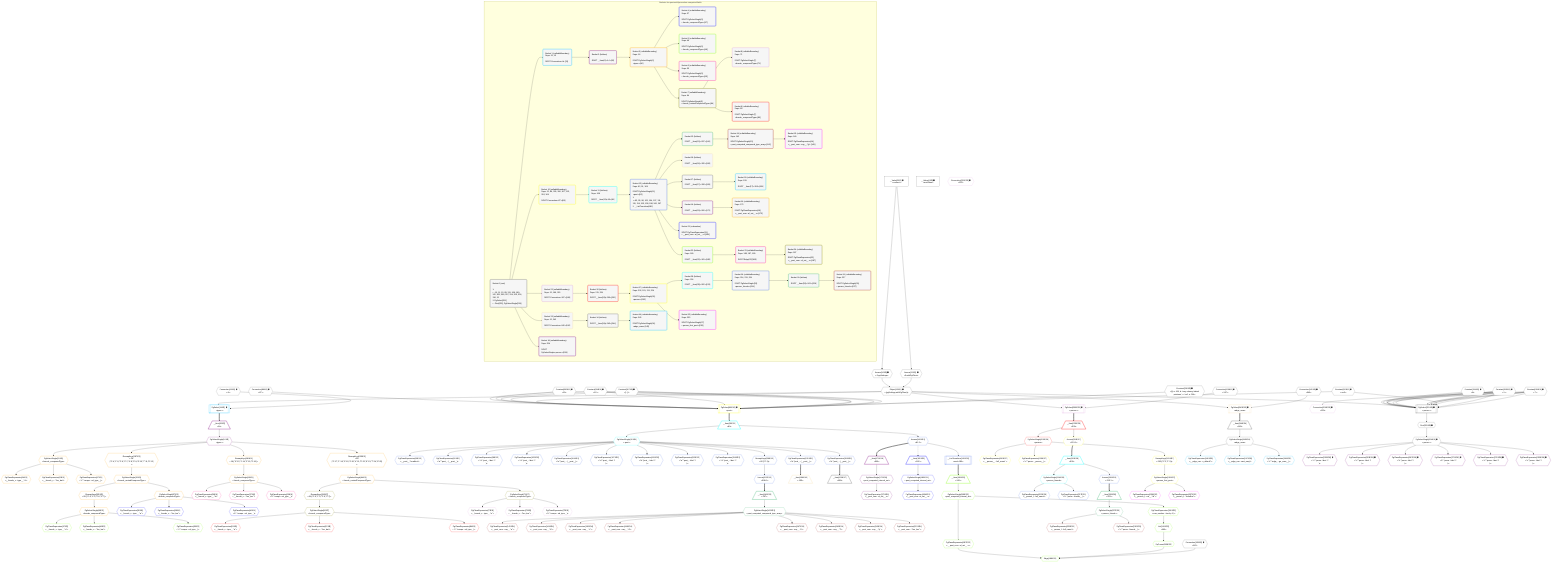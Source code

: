 %%{init: {'themeVariables': { 'fontSize': '12px'}}}%%
graph TD
    classDef path fill:#eee,stroke:#000,color:#000
    classDef plan fill:#fff,stroke-width:1px,color:#000
    classDef itemplan fill:#fff,stroke-width:2px,color:#000
    classDef unbatchedplan fill:#dff,stroke-width:1px,color:#000
    classDef sideeffectplan fill:#fcc,stroke-width:2px,color:#000
    classDef bucket fill:#f6f6f6,color:#000,stroke-width:2px,text-align:left


    %% plan dependencies
    PgSelect251[["PgSelect[251∈0] ➊<br />ᐸpersonᐳ"]]:::plan
    Object12{{"Object[12∈0] ➊<br />ᐸ{pgSettings,withPgClient}ᐳ"}}:::plan
    Constant315{{"Constant[315∈0] ➊<br />ᐸ1ᐳ"}}:::plan
    Constant316{{"Constant[316∈0] ➊<br />ᐸ7ᐳ"}}:::plan
    Constant314{{"Constant[314∈0] ➊<br />ᐸ8ᐳ"}}:::plan
    Constant113{{"Constant[113∈0] ➊<br />ᐸnullᐳ"}}:::plan
    Object12 & Constant315 & Constant315 & Constant316 & Constant315 & Constant314 & Constant316 & Constant315 & Constant316 & Constant315 & Constant316 & Constant315 & Constant113 & Constant316 & Constant315 & Constant316 --> PgSelect251
    Access10{{"Access[10∈0] ➊<br />ᐸ2.pgSettingsᐳ"}}:::plan
    Access11{{"Access[11∈0] ➊<br />ᐸ2.withPgClientᐳ"}}:::plan
    Access10 & Access11 --> Object12
    __Value2["__Value[2∈0] ➊<br />ᐸcontextᐳ"]:::plan
    __Value2 --> Access10
    __Value2 --> Access11
    First253{{"First[253∈0] ➊"}}:::plan
    PgSelect251 --> First253
    PgSelectSingle254{{"PgSelectSingle[254∈0] ➊<br />ᐸpersonᐳ"}}:::plan
    First253 --> PgSelectSingle254
    __Value4["__Value[4∈0] ➊<br />ᐸrootValueᐳ"]:::plan
    Connection13{{"Connection[13∈0] ➊<br />ᐸ9ᐳ"}}:::plan
    Connection89{{"Connection[89∈0] ➊<br />ᐸ87ᐳ"}}:::plan
    Connection169{{"Connection[169∈0] ➊<br />ᐸ167ᐳ"}}:::plan
    Connection199{{"Connection[199∈0] ➊<br />ᐸ197ᐳ"}}:::plan
    Connection242{{"Connection[242∈0] ➊<br />ᐸ240ᐳ"}}:::plan
    Constant305{{"Constant[305∈0] ➊<br />ᐸ15ᐳ"}}:::plan
    Constant306{{"Constant[306∈0] ➊<br />ᐸ20ᐳ"}}:::plan
    Constant307{{"Constant[307∈0] ➊<br />ᐸ'[...]'ᐳ"}}:::plan
    Constant318{{"Constant[318∈0] ➊<br />ᐸ§{ a: 419, b: 'easy cheesy baked potatoes', c: 'red', e: 'BAᐳ"}}:::plan
    PgSelect14[["PgSelect[14∈1] ➊<br />ᐸtypesᐳ"]]:::plan
    Object12 & Connection13 --> PgSelect14
    __Item15[/"__Item[15∈2]<br />ᐸ14ᐳ"\]:::itemplan
    PgSelect14 ==> __Item15
    PgSelectSingle16{{"PgSelectSingle[16∈2]<br />ᐸtypesᐳ"}}:::plan
    __Item15 --> PgSelectSingle16
    PgSelectSingle23{{"PgSelectSingle[23∈3]<br />ᐸfrmcdc_compoundTypeᐳ"}}:::plan
    PgSelectSingle16 --> PgSelectSingle23
    PgClassExpression24{{"PgClassExpression[24∈3]<br />ᐸ__frmcdc_c...type__.”a”ᐳ"}}:::plan
    PgSelectSingle23 --> PgClassExpression24
    PgClassExpression25{{"PgClassExpression[25∈3]<br />ᐸ__frmcdc_c....”foo_bar”ᐳ"}}:::plan
    PgSelectSingle23 --> PgClassExpression25
    PgClassExpression27{{"PgClassExpression[27∈3]<br />ᐸ”c”.”compo...nd_type__)ᐳ"}}:::plan
    PgSelectSingle23 --> PgClassExpression27
    PgSelectSingle32{{"PgSelectSingle[32∈3]<br />ᐸfrmcdc_nestedCompoundTypeᐳ"}}:::plan
    RemapKeys287{{"RemapKeys[287∈3]<br />ᐸ16:{”0”:4,”1”:5,”2”:6,”3”:7,”4”:8,”5”:9,”6”:10,”7”:11,”8”:12}ᐳ"}}:::plan
    RemapKeys287 --> PgSelectSingle32
    PgSelectSingle37{{"PgSelectSingle[37∈3]<br />ᐸfrmcdc_compoundTypeᐳ"}}:::plan
    PgSelectSingle32 --> PgSelectSingle37
    PgSelectSingle46{{"PgSelectSingle[46∈3]<br />ᐸfrmcdc_compoundTypeᐳ"}}:::plan
    RemapKeys285{{"RemapKeys[285∈3]<br />ᐸ32:{”0”:4,”1”:5,”2”:6,”3”:7}ᐳ"}}:::plan
    RemapKeys285 --> PgSelectSingle46
    PgSelectSingle55{{"PgSelectSingle[55∈3]<br />ᐸfrmcdc_compoundTypeᐳ"}}:::plan
    RemapKeys289{{"RemapKeys[289∈3]<br />ᐸ16:{”0”:13,”1”:14,”2”:15,”3”:16}ᐳ"}}:::plan
    RemapKeys289 --> PgSelectSingle55
    PgSelectSingle64{{"PgSelectSingle[64∈3]<br />ᐸfrmcdc_nestedCompoundTypeᐳ"}}:::plan
    RemapKeys295{{"RemapKeys[295∈3]<br />ᐸ16:{”0”:17,”1”:18,”2”:19,”3”:20,”4”:21,”5”:22,”6”:23,”7”:24,”8”:25}ᐳ"}}:::plan
    RemapKeys295 --> PgSelectSingle64
    PgSelectSingle32 --> RemapKeys285
    PgSelectSingle16 --> RemapKeys287
    PgSelectSingle16 --> RemapKeys289
    PgSelectSingle16 --> RemapKeys295
    PgClassExpression38{{"PgClassExpression[38∈4]<br />ᐸ__frmcdc_c...type__.”a”ᐳ"}}:::plan
    PgSelectSingle37 --> PgClassExpression38
    PgClassExpression39{{"PgClassExpression[39∈4]<br />ᐸ__frmcdc_c....”foo_bar”ᐳ"}}:::plan
    PgSelectSingle37 --> PgClassExpression39
    PgClassExpression41{{"PgClassExpression[41∈4]<br />ᐸ”c”.”compo...nd_type__)ᐳ"}}:::plan
    PgSelectSingle37 --> PgClassExpression41
    PgClassExpression47{{"PgClassExpression[47∈5]<br />ᐸ__frmcdc_c...type__.”a”ᐳ"}}:::plan
    PgSelectSingle46 --> PgClassExpression47
    PgClassExpression48{{"PgClassExpression[48∈5]<br />ᐸ__frmcdc_c....”foo_bar”ᐳ"}}:::plan
    PgSelectSingle46 --> PgClassExpression48
    PgClassExpression50{{"PgClassExpression[50∈5]<br />ᐸ”c”.”compo...nd_type__)ᐳ"}}:::plan
    PgSelectSingle46 --> PgClassExpression50
    PgClassExpression56{{"PgClassExpression[56∈6]<br />ᐸ__frmcdc_c...type__.”a”ᐳ"}}:::plan
    PgSelectSingle55 --> PgClassExpression56
    PgClassExpression57{{"PgClassExpression[57∈6]<br />ᐸ__frmcdc_c....”foo_bar”ᐳ"}}:::plan
    PgSelectSingle55 --> PgClassExpression57
    PgClassExpression59{{"PgClassExpression[59∈6]<br />ᐸ”c”.”compo...nd_type__)ᐳ"}}:::plan
    PgSelectSingle55 --> PgClassExpression59
    PgSelectSingle71{{"PgSelectSingle[71∈7]<br />ᐸfrmcdc_compoundTypeᐳ"}}:::plan
    PgSelectSingle64 --> PgSelectSingle71
    PgSelectSingle80{{"PgSelectSingle[80∈7]<br />ᐸfrmcdc_compoundTypeᐳ"}}:::plan
    RemapKeys293{{"RemapKeys[293∈7]<br />ᐸ64:{”0”:4,”1”:5,”2”:6,”3”:7}ᐳ"}}:::plan
    RemapKeys293 --> PgSelectSingle80
    PgSelectSingle64 --> RemapKeys293
    PgClassExpression72{{"PgClassExpression[72∈8]<br />ᐸ__frmcdc_c...type__.”a”ᐳ"}}:::plan
    PgSelectSingle71 --> PgClassExpression72
    PgClassExpression73{{"PgClassExpression[73∈8]<br />ᐸ__frmcdc_c....”foo_bar”ᐳ"}}:::plan
    PgSelectSingle71 --> PgClassExpression73
    PgClassExpression75{{"PgClassExpression[75∈8]<br />ᐸ”c”.”compo...nd_type__)ᐳ"}}:::plan
    PgSelectSingle71 --> PgClassExpression75
    PgClassExpression81{{"PgClassExpression[81∈9]<br />ᐸ__frmcdc_c...type__.”a”ᐳ"}}:::plan
    PgSelectSingle80 --> PgClassExpression81
    PgClassExpression82{{"PgClassExpression[82∈9]<br />ᐸ__frmcdc_c....”foo_bar”ᐳ"}}:::plan
    PgSelectSingle80 --> PgClassExpression82
    PgClassExpression84{{"PgClassExpression[84∈9]<br />ᐸ”c”.”compo...nd_type__)ᐳ"}}:::plan
    PgSelectSingle80 --> PgClassExpression84
    PgSelect90[["PgSelect[90∈10] ➊<br />ᐸpostᐳ"]]:::plan
    Object12 & Connection89 & Constant305 & Constant306 & Constant307 & Constant305 & Constant306 & Constant307 & Constant305 & Constant113 & Constant306 & Constant307 & Constant318 --> PgSelect90
    __Item91[/"__Item[91∈11]<br />ᐸ90ᐳ"\]:::itemplan
    PgSelect90 ==> __Item91
    PgSelectSingle92{{"PgSelectSingle[92∈11]<br />ᐸpostᐳ"}}:::plan
    __Item91 --> PgSelectSingle92
    PgClassExpression93{{"PgClassExpression[93∈12]<br />ᐸ__post__.”headline”ᐳ"}}:::plan
    PgSelectSingle92 --> PgClassExpression93
    PgClassExpression95{{"PgClassExpression[95∈12]<br />ᐸ”a”.”post_...(__post__)ᐳ"}}:::plan
    PgSelectSingle92 --> PgClassExpression95
    PgClassExpression98{{"PgClassExpression[98∈12]<br />ᐸ”a”.”post_...lder! */<br />)ᐳ"}}:::plan
    PgSelectSingle92 --> PgClassExpression98
    PgClassExpression102{{"PgClassExpression[102∈12]<br />ᐸ”a”.”post_...lder! */<br />)ᐳ"}}:::plan
    PgSelectSingle92 --> PgClassExpression102
    PgClassExpression104{{"PgClassExpression[104∈12]<br />ᐸ”a”.”post_...(__post__)ᐳ"}}:::plan
    PgSelectSingle92 --> PgClassExpression104
    PgClassExpression107{{"PgClassExpression[107∈12]<br />ᐸ”a”.”post_...lder! */<br />)ᐳ"}}:::plan
    PgSelectSingle92 --> PgClassExpression107
    PgClassExpression111{{"PgClassExpression[111∈12]<br />ᐸ”a”.”post_...lder! */<br />)ᐳ"}}:::plan
    PgSelectSingle92 --> PgClassExpression111
    PgClassExpression115{{"PgClassExpression[115∈12]<br />ᐸ”a”.”post_...lder! */<br />)ᐳ"}}:::plan
    PgSelectSingle92 --> PgClassExpression115
    PgClassExpression119{{"PgClassExpression[119∈12]<br />ᐸ”a”.”post_...lder! */<br />)ᐳ"}}:::plan
    PgSelectSingle92 --> PgClassExpression119
    PgClassExpression155{{"PgClassExpression[155∈12]<br />ᐸ”a”.”post_...(__post__)ᐳ"}}:::plan
    PgSelectSingle92 --> PgClassExpression155
    PgClassExpression158{{"PgClassExpression[158∈12]<br />ᐸ”a”.”post_...(__post__)ᐳ"}}:::plan
    PgSelectSingle92 --> PgClassExpression158
    __ListTransform181[["__ListTransform[181∈12]<br />ᐸeach:180ᐳ"]]:::plan
    Access300{{"Access[300∈12]<br />ᐸ91.2ᐳ"}}:::plan
    Access300 --> __ListTransform181
    Access297{{"Access[297∈12]<br />ᐸ298.0ᐳ"}}:::plan
    RemapKeys298{{"RemapKeys[298∈12]<br />ᐸ92:{”0”:1}ᐳ"}}:::plan
    RemapKeys298 --> Access297
    PgSelectSingle92 --> RemapKeys298
    __Item91 --> Access300
    __Item141[/"__Item[141∈13]<br />ᐸ297ᐳ"\]:::itemplan
    Access297 ==> __Item141
    PgSelectSingle142{{"PgSelectSingle[142∈13]<br />ᐸpost_computed_compound_type_arrayᐳ"}}:::plan
    __Item141 --> PgSelectSingle142
    PgClassExpression143{{"PgClassExpression[143∈14]<br />ᐸ__post_com...rray__.”a”ᐳ"}}:::plan
    PgSelectSingle142 --> PgClassExpression143
    PgClassExpression144{{"PgClassExpression[144∈14]<br />ᐸ__post_com...rray__.”b”ᐳ"}}:::plan
    PgSelectSingle142 --> PgClassExpression144
    PgClassExpression145{{"PgClassExpression[145∈14]<br />ᐸ__post_com...rray__.”c”ᐳ"}}:::plan
    PgSelectSingle142 --> PgClassExpression145
    PgClassExpression146{{"PgClassExpression[146∈14]<br />ᐸ__post_com...rray__.”d”ᐳ"}}:::plan
    PgSelectSingle142 --> PgClassExpression146
    PgClassExpression147{{"PgClassExpression[147∈14]<br />ᐸ__post_com...rray__.”e”ᐳ"}}:::plan
    PgSelectSingle142 --> PgClassExpression147
    PgClassExpression148{{"PgClassExpression[148∈14]<br />ᐸ__post_com...rray__.”f”ᐳ"}}:::plan
    PgSelectSingle142 --> PgClassExpression148
    PgClassExpression149{{"PgClassExpression[149∈14]<br />ᐸ__post_com...rray__.”g”ᐳ"}}:::plan
    PgSelectSingle142 --> PgClassExpression149
    PgClassExpression153{{"PgClassExpression[153∈14]<br />ᐸ__post_com....”foo_bar”ᐳ"}}:::plan
    PgSelectSingle142 --> PgClassExpression153
    __Item156[/"__Item[156∈16]<br />ᐸ155ᐳ"\]:::itemplan
    PgClassExpression155 ==> __Item156
    __Item159[/"__Item[159∈17]<br />ᐸ158ᐳ"\]:::itemplan
    PgClassExpression158 ==> __Item159
    __Item171[/"__Item[171∈19]<br />ᐸ300ᐳ"\]:::itemplan
    Access300 ==> __Item171
    PgSelectSingle172{{"PgSelectSingle[172∈19]<br />ᐸpost_computed_interval_setᐳ"}}:::plan
    __Item171 --> PgSelectSingle172
    PgClassExpression173{{"PgClassExpression[173∈19]<br />ᐸ__post_com...al_set__.vᐳ"}}:::plan
    PgSelectSingle172 --> PgClassExpression173
    __Item182[/"__Item[182∈21]<br />ᐸ300ᐳ"\]:::itemplan
    Access300 -.-> __Item182
    PgSelectSingle183{{"PgSelectSingle[183∈21]<br />ᐸpost_computed_interval_setᐳ"}}:::plan
    __Item182 --> PgSelectSingle183
    PgClassExpression184{{"PgClassExpression[184∈21]<br />ᐸ__post_com...al_set__.vᐳ"}}:::plan
    PgSelectSingle183 --> PgClassExpression184
    Edge188{{"Edge[188∈22]"}}:::plan
    PgClassExpression187{{"PgClassExpression[187∈22]<br />ᐸ__post_com...al_set__.vᐳ"}}:::plan
    PgCursor189{{"PgCursor[189∈22]"}}:::plan
    PgClassExpression187 & PgCursor189 & Connection169 --> Edge188
    __Item185[/"__Item[185∈22]<br />ᐸ181ᐳ"\]:::itemplan
    __ListTransform181 ==> __Item185
    PgSelectSingle186{{"PgSelectSingle[186∈22]<br />ᐸpost_computed_interval_setᐳ"}}:::plan
    __Item185 --> PgSelectSingle186
    PgSelectSingle186 --> PgClassExpression187
    List191{{"List[191∈22]<br />ᐸ190ᐳ"}}:::plan
    List191 --> PgCursor189
    PgClassExpression190{{"PgClassExpression[190∈22]<br />ᐸrow_number...tion by 1)ᐳ"}}:::plan
    PgSelectSingle186 --> PgClassExpression190
    PgClassExpression190 --> List191
    PgSelect200[["PgSelect[200∈25] ➊<br />ᐸpersonᐳ"]]:::plan
    Object12 & Connection199 --> PgSelect200
    Connection224{{"Connection[224∈25] ➊<br />ᐸ220ᐳ"}}:::plan
    Constant315 --> Connection224
    Connection211{{"Connection[211∈25] ➊<br />ᐸ207ᐳ"}}:::plan
    __Item201[/"__Item[201∈26]<br />ᐸ200ᐳ"\]:::itemplan
    PgSelect200 ==> __Item201
    PgSelectSingle202{{"PgSelectSingle[202∈26]<br />ᐸpersonᐳ"}}:::plan
    __Item201 --> PgSelectSingle202
    PgClassExpression203{{"PgClassExpression[203∈27]<br />ᐸ__person__...full_name”ᐳ"}}:::plan
    PgSelectSingle202 --> PgClassExpression203
    PgClassExpression205{{"PgClassExpression[205∈27]<br />ᐸ”c”.”perso..._person__)ᐳ"}}:::plan
    PgSelectSingle202 --> PgClassExpression205
    PgSelectSingle235{{"PgSelectSingle[235∈27]<br />ᐸperson_first_postᐳ"}}:::plan
    RemapKeys303{{"RemapKeys[303∈27]<br />ᐸ202:{”0”:2,”1”:3}ᐳ"}}:::plan
    RemapKeys303 --> PgSelectSingle235
    Access302{{"Access[302∈27]<br />ᐸ201.1ᐳ"}}:::plan
    __Item201 --> Access302
    PgSelectSingle202 --> RemapKeys303
    __Item213[/"__Item[213∈28]<br />ᐸ302ᐳ"\]:::itemplan
    Access302 ==> __Item213
    PgSelectSingle214{{"PgSelectSingle[214∈28]<br />ᐸperson_friendsᐳ"}}:::plan
    __Item213 --> PgSelectSingle214
    PgClassExpression215{{"PgClassExpression[215∈29]<br />ᐸ__person_f...full_name”ᐳ"}}:::plan
    PgSelectSingle214 --> PgClassExpression215
    PgClassExpression217{{"PgClassExpression[217∈29]<br />ᐸ”c”.”perso...friends__)ᐳ"}}:::plan
    PgSelectSingle214 --> PgClassExpression217
    Access301{{"Access[301∈29]<br />ᐸ213.1ᐳ"}}:::plan
    __Item213 --> Access301
    __Item226[/"__Item[226∈30]<br />ᐸ301ᐳ"\]:::itemplan
    Access301 ==> __Item226
    PgSelectSingle227{{"PgSelectSingle[227∈30]<br />ᐸperson_friendsᐳ"}}:::plan
    __Item226 --> PgSelectSingle227
    PgClassExpression228{{"PgClassExpression[228∈31]<br />ᐸ__person_f...full_name”ᐳ"}}:::plan
    PgSelectSingle227 --> PgClassExpression228
    PgClassExpression230{{"PgClassExpression[230∈31]<br />ᐸ”c”.”perso...friends__)ᐳ"}}:::plan
    PgSelectSingle227 --> PgClassExpression230
    PgClassExpression236{{"PgClassExpression[236∈32]<br />ᐸ__person_f...ost__.”id”ᐳ"}}:::plan
    PgSelectSingle235 --> PgClassExpression236
    PgClassExpression237{{"PgClassExpression[237∈32]<br />ᐸ__person_f...”headline”ᐳ"}}:::plan
    PgSelectSingle235 --> PgClassExpression237
    PgSelect243[["PgSelect[243∈33] ➊<br />ᐸedge_caseᐳ"]]:::plan
    Object12 & Connection242 --> PgSelect243
    __Item244[/"__Item[244∈34]<br />ᐸ243ᐳ"\]:::itemplan
    PgSelect243 ==> __Item244
    PgSelectSingle245{{"PgSelectSingle[245∈34]<br />ᐸedge_caseᐳ"}}:::plan
    __Item244 --> PgSelectSingle245
    PgClassExpression246{{"PgClassExpression[246∈35]<br />ᐸ__edge_cas...s_default”ᐳ"}}:::plan
    PgSelectSingle245 --> PgClassExpression246
    PgClassExpression247{{"PgClassExpression[247∈35]<br />ᐸ__edge_cas...cast_easy”ᐳ"}}:::plan
    PgSelectSingle245 --> PgClassExpression247
    PgClassExpression249{{"PgClassExpression[249∈35]<br />ᐸ”c”.”edge_...ge_case__)ᐳ"}}:::plan
    PgSelectSingle245 --> PgClassExpression249
    PgClassExpression258{{"PgClassExpression[258∈36] ➊<br />ᐸ”c”.”perso...lder! */<br />)ᐳ"}}:::plan
    PgSelectSingle254 --> PgClassExpression258
    PgClassExpression263{{"PgClassExpression[263∈36] ➊<br />ᐸ”c”.”perso...lder! */<br />)ᐳ"}}:::plan
    PgSelectSingle254 --> PgClassExpression263
    PgClassExpression267{{"PgClassExpression[267∈36] ➊<br />ᐸ”c”.”perso...lder! */<br />)ᐳ"}}:::plan
    PgSelectSingle254 --> PgClassExpression267
    PgClassExpression271{{"PgClassExpression[271∈36] ➊<br />ᐸ”c”.”perso...lder! */<br />)ᐳ"}}:::plan
    PgSelectSingle254 --> PgClassExpression271
    PgClassExpression276{{"PgClassExpression[276∈36] ➊<br />ᐸ”c”.”perso...lder! */<br />)ᐳ"}}:::plan
    PgSelectSingle254 --> PgClassExpression276
    PgClassExpression280{{"PgClassExpression[280∈36] ➊<br />ᐸ”c”.”perso...lder! */<br />)ᐳ"}}:::plan
    PgSelectSingle254 --> PgClassExpression280

    %% define steps

    subgraph "Buckets for queries/v4/procedure-computed-fields"
    Bucket0("Bucket 0 (root)<br /><br />1: <br />ᐳ: 10, 11, 13, 89, 113, 169, 199, 242, 305, 306, 307, 314, 315, 316, 318, 12<br />2: PgSelect[251]<br />ᐳ: First[253], PgSelectSingle[254]"):::bucket
    classDef bucket0 stroke:#696969
    class Bucket0,__Value2,__Value4,Access10,Access11,Object12,Connection13,Connection89,Constant113,Connection169,Connection199,Connection242,PgSelect251,First253,PgSelectSingle254,Constant305,Constant306,Constant307,Constant314,Constant315,Constant316,Constant318 bucket0
    Bucket1("Bucket 1 (nullableBoundary)<br />Deps: 12, 13<br /><br />ROOT Connectionᐸ9ᐳ[13]"):::bucket
    classDef bucket1 stroke:#00bfff
    class Bucket1,PgSelect14 bucket1
    Bucket2("Bucket 2 (listItem)<br /><br />ROOT __Item{2}ᐸ14ᐳ[15]"):::bucket
    classDef bucket2 stroke:#7f007f
    class Bucket2,__Item15,PgSelectSingle16 bucket2
    Bucket3("Bucket 3 (nullableBoundary)<br />Deps: 16<br /><br />ROOT PgSelectSingle{2}ᐸtypesᐳ[16]"):::bucket
    classDef bucket3 stroke:#ffa500
    class Bucket3,PgSelectSingle23,PgClassExpression24,PgClassExpression25,PgClassExpression27,PgSelectSingle32,PgSelectSingle37,PgSelectSingle46,PgSelectSingle55,PgSelectSingle64,RemapKeys285,RemapKeys287,RemapKeys289,RemapKeys295 bucket3
    Bucket4("Bucket 4 (nullableBoundary)<br />Deps: 37<br /><br />ROOT PgSelectSingle{3}ᐸfrmcdc_compoundTypeᐳ[37]"):::bucket
    classDef bucket4 stroke:#0000ff
    class Bucket4,PgClassExpression38,PgClassExpression39,PgClassExpression41 bucket4
    Bucket5("Bucket 5 (nullableBoundary)<br />Deps: 46<br /><br />ROOT PgSelectSingle{3}ᐸfrmcdc_compoundTypeᐳ[46]"):::bucket
    classDef bucket5 stroke:#7fff00
    class Bucket5,PgClassExpression47,PgClassExpression48,PgClassExpression50 bucket5
    Bucket6("Bucket 6 (nullableBoundary)<br />Deps: 55<br /><br />ROOT PgSelectSingle{3}ᐸfrmcdc_compoundTypeᐳ[55]"):::bucket
    classDef bucket6 stroke:#ff1493
    class Bucket6,PgClassExpression56,PgClassExpression57,PgClassExpression59 bucket6
    Bucket7("Bucket 7 (nullableBoundary)<br />Deps: 64<br /><br />ROOT PgSelectSingle{3}ᐸfrmcdc_nestedCompoundTypeᐳ[64]"):::bucket
    classDef bucket7 stroke:#808000
    class Bucket7,PgSelectSingle71,PgSelectSingle80,RemapKeys293 bucket7
    Bucket8("Bucket 8 (nullableBoundary)<br />Deps: 71<br /><br />ROOT PgSelectSingle{7}ᐸfrmcdc_compoundTypeᐳ[71]"):::bucket
    classDef bucket8 stroke:#dda0dd
    class Bucket8,PgClassExpression72,PgClassExpression73,PgClassExpression75 bucket8
    Bucket9("Bucket 9 (nullableBoundary)<br />Deps: 80<br /><br />ROOT PgSelectSingle{7}ᐸfrmcdc_compoundTypeᐳ[80]"):::bucket
    classDef bucket9 stroke:#ff0000
    class Bucket9,PgClassExpression81,PgClassExpression82,PgClassExpression84 bucket9
    Bucket10("Bucket 10 (nullableBoundary)<br />Deps: 12, 89, 305, 306, 307, 113, 318, 169<br /><br />ROOT Connectionᐸ87ᐳ[89]"):::bucket
    classDef bucket10 stroke:#ffff00
    class Bucket10,PgSelect90 bucket10
    Bucket11("Bucket 11 (listItem)<br />Deps: 169<br /><br />ROOT __Item{11}ᐸ90ᐳ[91]"):::bucket
    classDef bucket11 stroke:#00ffff
    class Bucket11,__Item91,PgSelectSingle92 bucket11
    Bucket12("Bucket 12 (nullableBoundary)<br />Deps: 92, 91, 169<br /><br />ROOT PgSelectSingle{11}ᐸpostᐳ[92]<br />1: <br />ᐳ: 93, 95, 98, 102, 104, 107, 111, 115, 119, 155, 158, 298, 300, 297<br />2: __ListTransform[181]"):::bucket
    classDef bucket12 stroke:#4169e1
    class Bucket12,PgClassExpression93,PgClassExpression95,PgClassExpression98,PgClassExpression102,PgClassExpression104,PgClassExpression107,PgClassExpression111,PgClassExpression115,PgClassExpression119,PgClassExpression155,PgClassExpression158,__ListTransform181,Access297,RemapKeys298,Access300 bucket12
    Bucket13("Bucket 13 (listItem)<br /><br />ROOT __Item{13}ᐸ297ᐳ[141]"):::bucket
    classDef bucket13 stroke:#3cb371
    class Bucket13,__Item141,PgSelectSingle142 bucket13
    Bucket14("Bucket 14 (nullableBoundary)<br />Deps: 142<br /><br />ROOT PgSelectSingle{13}ᐸpost_computed_compound_type_arrayᐳ[142]"):::bucket
    classDef bucket14 stroke:#a52a2a
    class Bucket14,PgClassExpression143,PgClassExpression144,PgClassExpression145,PgClassExpression146,PgClassExpression147,PgClassExpression148,PgClassExpression149,PgClassExpression153 bucket14
    Bucket15("Bucket 15 (nullableBoundary)<br />Deps: 149<br /><br />ROOT PgClassExpression{14}ᐸ__post_com...rray__.”g”ᐳ[149]"):::bucket
    classDef bucket15 stroke:#ff00ff
    class Bucket15 bucket15
    Bucket16("Bucket 16 (listItem)<br /><br />ROOT __Item{16}ᐸ155ᐳ[156]"):::bucket
    classDef bucket16 stroke:#f5deb3
    class Bucket16,__Item156 bucket16
    Bucket17("Bucket 17 (listItem)<br /><br />ROOT __Item{17}ᐸ158ᐳ[159]"):::bucket
    classDef bucket17 stroke:#696969
    class Bucket17,__Item159 bucket17
    Bucket18("Bucket 18 (nullableBoundary)<br />Deps: 159<br /><br />ROOT __Item{17}ᐸ158ᐳ[159]"):::bucket
    classDef bucket18 stroke:#00bfff
    class Bucket18 bucket18
    Bucket19("Bucket 19 (listItem)<br /><br />ROOT __Item{19}ᐸ300ᐳ[171]"):::bucket
    classDef bucket19 stroke:#7f007f
    class Bucket19,__Item171,PgSelectSingle172,PgClassExpression173 bucket19
    Bucket20("Bucket 20 (nullableBoundary)<br />Deps: 173<br /><br />ROOT PgClassExpression{19}ᐸ__post_com...al_set__.vᐳ[173]"):::bucket
    classDef bucket20 stroke:#ffa500
    class Bucket20 bucket20
    Bucket21("Bucket 21 (subroutine)<br /><br />ROOT PgClassExpression{21}ᐸ__post_com...al_set__.vᐳ[184]"):::bucket
    classDef bucket21 stroke:#0000ff
    class Bucket21,__Item182,PgSelectSingle183,PgClassExpression184 bucket21
    Bucket22("Bucket 22 (listItem)<br />Deps: 169<br /><br />ROOT __Item{22}ᐸ181ᐳ[185]"):::bucket
    classDef bucket22 stroke:#7fff00
    class Bucket22,__Item185,PgSelectSingle186,PgClassExpression187,Edge188,PgCursor189,PgClassExpression190,List191 bucket22
    Bucket23("Bucket 23 (nullableBoundary)<br />Deps: 188, 187, 189<br /><br />ROOT Edge{22}[188]"):::bucket
    classDef bucket23 stroke:#ff1493
    class Bucket23 bucket23
    Bucket24("Bucket 24 (nullableBoundary)<br />Deps: 187<br /><br />ROOT PgClassExpression{22}ᐸ__post_com...al_set__.vᐳ[187]"):::bucket
    classDef bucket24 stroke:#808000
    class Bucket24 bucket24
    Bucket25("Bucket 25 (nullableBoundary)<br />Deps: 12, 199, 315<br /><br />ROOT Connectionᐸ197ᐳ[199]"):::bucket
    classDef bucket25 stroke:#dda0dd
    class Bucket25,PgSelect200,Connection211,Connection224 bucket25
    Bucket26("Bucket 26 (listItem)<br />Deps: 211, 224<br /><br />ROOT __Item{26}ᐸ200ᐳ[201]"):::bucket
    classDef bucket26 stroke:#ff0000
    class Bucket26,__Item201,PgSelectSingle202 bucket26
    Bucket27("Bucket 27 (nullableBoundary)<br />Deps: 202, 201, 211, 224<br /><br />ROOT PgSelectSingle{26}ᐸpersonᐳ[202]"):::bucket
    classDef bucket27 stroke:#ffff00
    class Bucket27,PgClassExpression203,PgClassExpression205,PgSelectSingle235,Access302,RemapKeys303 bucket27
    Bucket28("Bucket 28 (listItem)<br />Deps: 224<br /><br />ROOT __Item{28}ᐸ302ᐳ[213]"):::bucket
    classDef bucket28 stroke:#00ffff
    class Bucket28,__Item213,PgSelectSingle214 bucket28
    Bucket29("Bucket 29 (nullableBoundary)<br />Deps: 214, 213, 224<br /><br />ROOT PgSelectSingle{28}ᐸperson_friendsᐳ[214]"):::bucket
    classDef bucket29 stroke:#4169e1
    class Bucket29,PgClassExpression215,PgClassExpression217,Access301 bucket29
    Bucket30("Bucket 30 (listItem)<br /><br />ROOT __Item{30}ᐸ301ᐳ[226]"):::bucket
    classDef bucket30 stroke:#3cb371
    class Bucket30,__Item226,PgSelectSingle227 bucket30
    Bucket31("Bucket 31 (nullableBoundary)<br />Deps: 227<br /><br />ROOT PgSelectSingle{30}ᐸperson_friendsᐳ[227]"):::bucket
    classDef bucket31 stroke:#a52a2a
    class Bucket31,PgClassExpression228,PgClassExpression230 bucket31
    Bucket32("Bucket 32 (nullableBoundary)<br />Deps: 235<br /><br />ROOT PgSelectSingle{27}ᐸperson_first_postᐳ[235]"):::bucket
    classDef bucket32 stroke:#ff00ff
    class Bucket32,PgClassExpression236,PgClassExpression237 bucket32
    Bucket33("Bucket 33 (nullableBoundary)<br />Deps: 12, 242<br /><br />ROOT Connectionᐸ240ᐳ[242]"):::bucket
    classDef bucket33 stroke:#f5deb3
    class Bucket33,PgSelect243 bucket33
    Bucket34("Bucket 34 (listItem)<br /><br />ROOT __Item{34}ᐸ243ᐳ[244]"):::bucket
    classDef bucket34 stroke:#696969
    class Bucket34,__Item244,PgSelectSingle245 bucket34
    Bucket35("Bucket 35 (nullableBoundary)<br />Deps: 245<br /><br />ROOT PgSelectSingle{34}ᐸedge_caseᐳ[245]"):::bucket
    classDef bucket35 stroke:#00bfff
    class Bucket35,PgClassExpression246,PgClassExpression247,PgClassExpression249 bucket35
    Bucket36("Bucket 36 (nullableBoundary)<br />Deps: 254<br /><br />ROOT PgSelectSingleᐸpersonᐳ[254]"):::bucket
    classDef bucket36 stroke:#7f007f
    class Bucket36,PgClassExpression258,PgClassExpression263,PgClassExpression267,PgClassExpression271,PgClassExpression276,PgClassExpression280 bucket36
    Bucket0 --> Bucket1 & Bucket10 & Bucket25 & Bucket33 & Bucket36
    Bucket1 --> Bucket2
    Bucket2 --> Bucket3
    Bucket3 --> Bucket4 & Bucket5 & Bucket6 & Bucket7
    Bucket7 --> Bucket8 & Bucket9
    Bucket10 --> Bucket11
    Bucket11 --> Bucket12
    Bucket12 --> Bucket13 & Bucket16 & Bucket17 & Bucket19 & Bucket21 & Bucket22
    Bucket13 --> Bucket14
    Bucket14 --> Bucket15
    Bucket17 --> Bucket18
    Bucket19 --> Bucket20
    Bucket22 --> Bucket23
    Bucket23 --> Bucket24
    Bucket25 --> Bucket26
    Bucket26 --> Bucket27
    Bucket27 --> Bucket28 & Bucket32
    Bucket28 --> Bucket29
    Bucket29 --> Bucket30
    Bucket30 --> Bucket31
    Bucket33 --> Bucket34
    Bucket34 --> Bucket35
    end